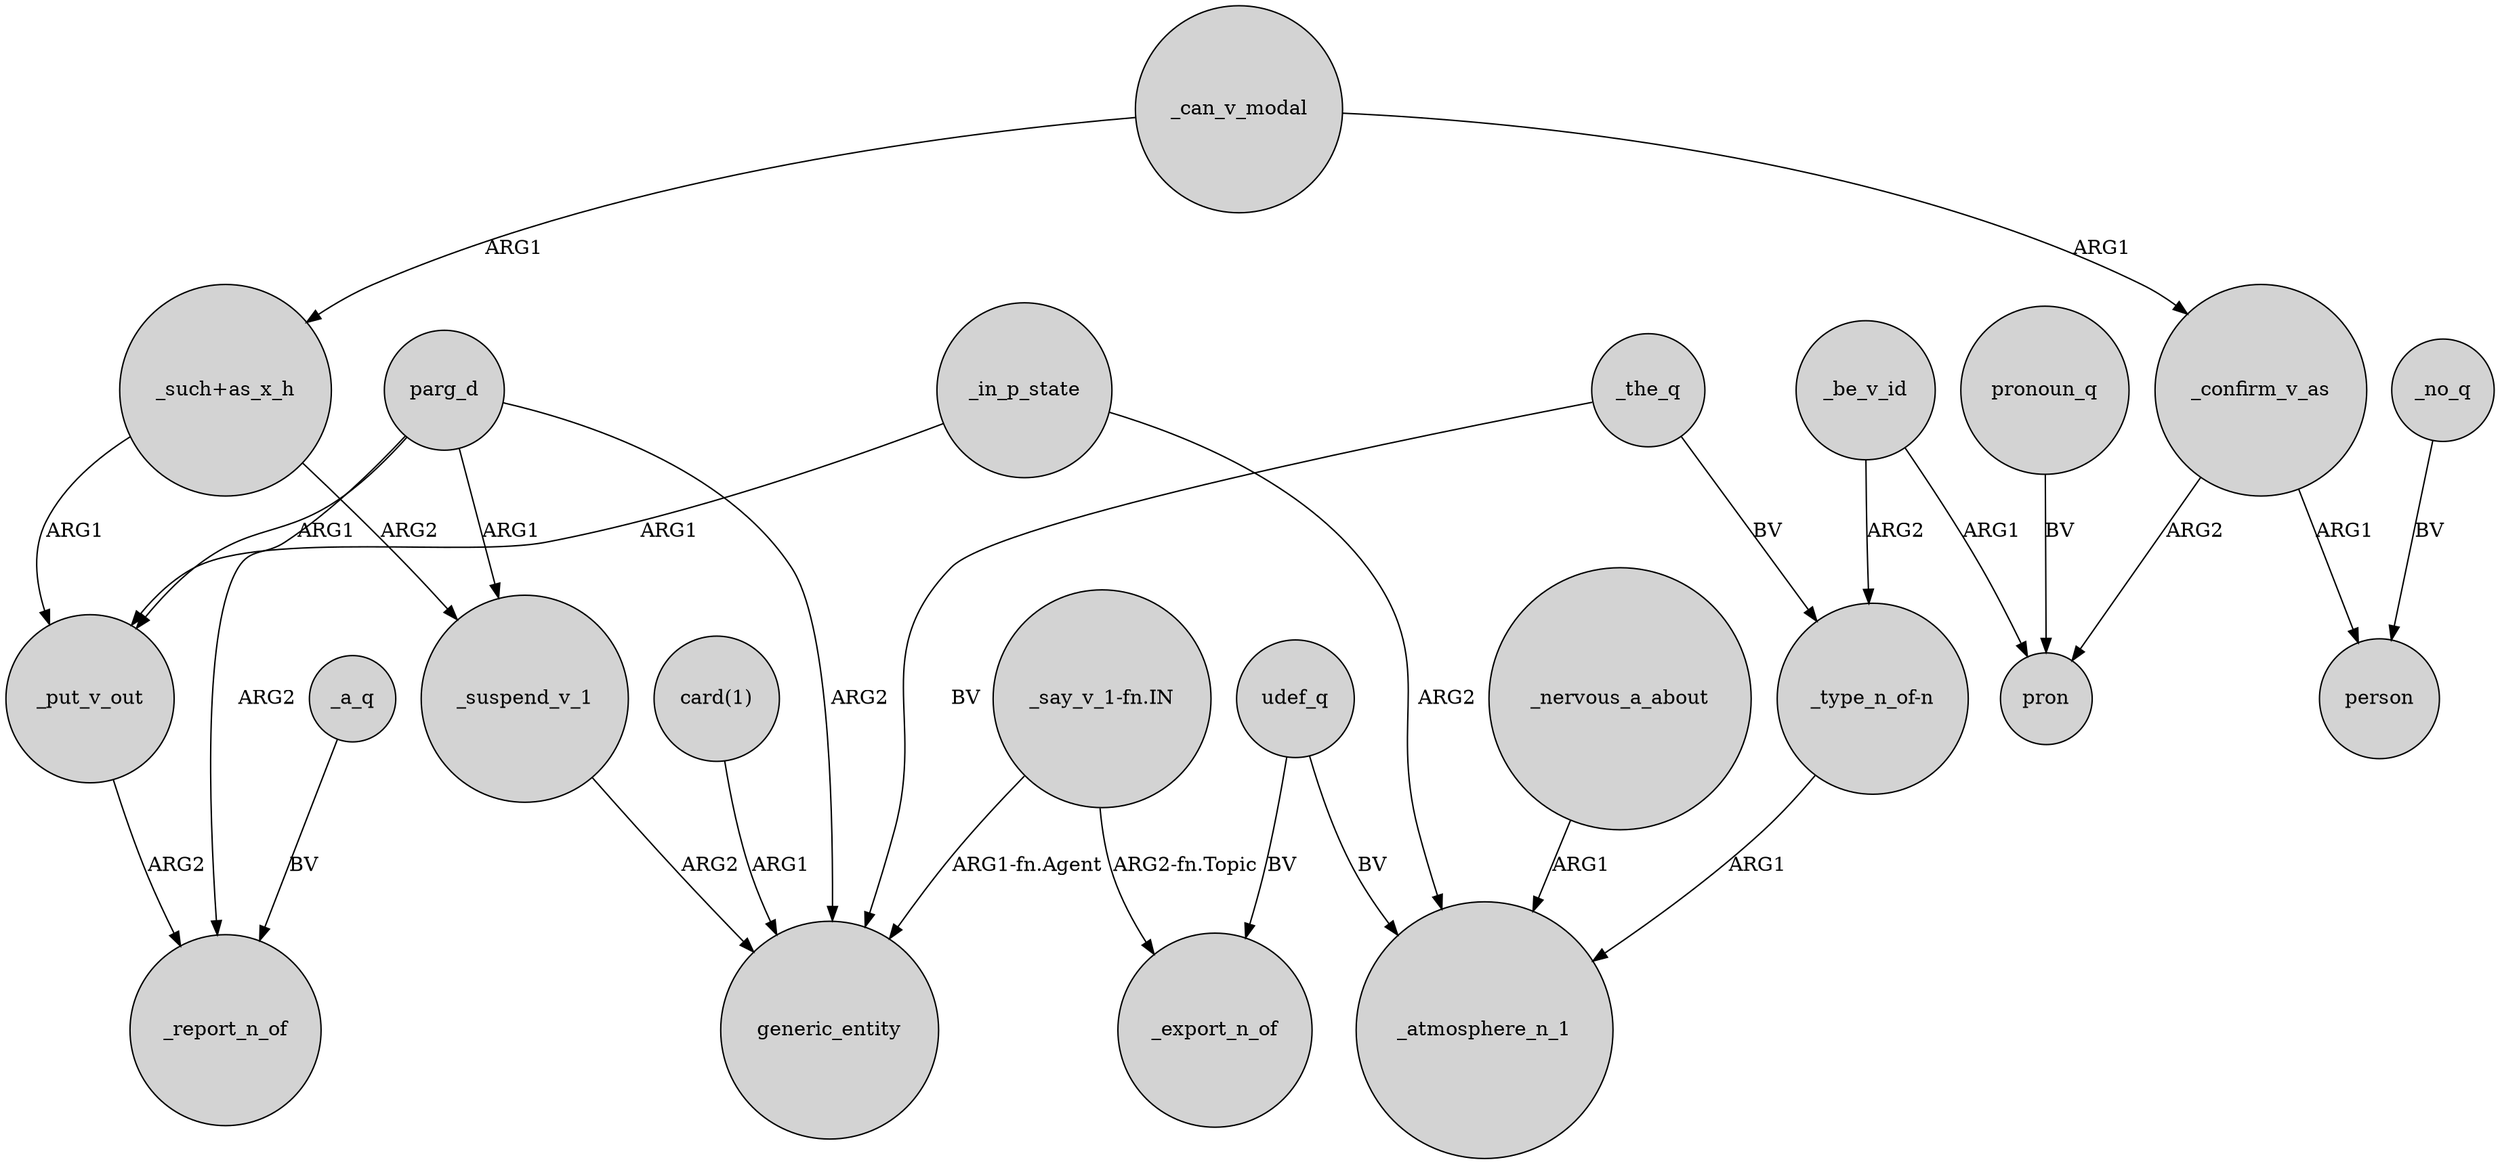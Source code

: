 digraph {
	node [shape=circle style=filled]
	_a_q -> _report_n_of [label=BV]
	"_such+as_x_h" -> _put_v_out [label=ARG1]
	_the_q -> generic_entity [label=BV]
	_in_p_state -> _atmosphere_n_1 [label=ARG2]
	parg_d -> generic_entity [label=ARG2]
	"_type_n_of-n" -> _atmosphere_n_1 [label=ARG1]
	_confirm_v_as -> person [label=ARG1]
	_can_v_modal -> "_such+as_x_h" [label=ARG1]
	_be_v_id -> "_type_n_of-n" [label=ARG2]
	_put_v_out -> _report_n_of [label=ARG2]
	parg_d -> _report_n_of [label=ARG2]
	_be_v_id -> pron [label=ARG1]
	_confirm_v_as -> pron [label=ARG2]
	pronoun_q -> pron [label=BV]
	parg_d -> _put_v_out [label=ARG1]
	_the_q -> "_type_n_of-n" [label=BV]
	parg_d -> _suspend_v_1 [label=ARG1]
	udef_q -> _atmosphere_n_1 [label=BV]
	_suspend_v_1 -> generic_entity [label=ARG2]
	_no_q -> person [label=BV]
	"_such+as_x_h" -> _suspend_v_1 [label=ARG2]
	udef_q -> _export_n_of [label=BV]
	"_say_v_1-fn.IN" -> _export_n_of [label="ARG2-fn.Topic"]
	"card(1)" -> generic_entity [label=ARG1]
	_in_p_state -> _put_v_out [label=ARG1]
	"_say_v_1-fn.IN" -> generic_entity [label="ARG1-fn.Agent"]
	_can_v_modal -> _confirm_v_as [label=ARG1]
	_nervous_a_about -> _atmosphere_n_1 [label=ARG1]
}
